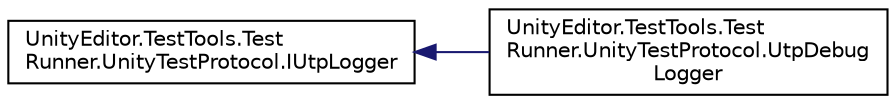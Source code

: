 digraph "Graphical Class Hierarchy"
{
 // LATEX_PDF_SIZE
  edge [fontname="Helvetica",fontsize="10",labelfontname="Helvetica",labelfontsize="10"];
  node [fontname="Helvetica",fontsize="10",shape=record];
  rankdir="LR";
  Node0 [label="UnityEditor.TestTools.Test\lRunner.UnityTestProtocol.IUtpLogger",height=0.2,width=0.4,color="black", fillcolor="white", style="filled",URL="$interface_unity_editor_1_1_test_tools_1_1_test_runner_1_1_unity_test_protocol_1_1_i_utp_logger.html",tooltip=" "];
  Node0 -> Node1 [dir="back",color="midnightblue",fontsize="10",style="solid",fontname="Helvetica"];
  Node1 [label="UnityEditor.TestTools.Test\lRunner.UnityTestProtocol.UtpDebug\lLogger",height=0.2,width=0.4,color="black", fillcolor="white", style="filled",URL="$class_unity_editor_1_1_test_tools_1_1_test_runner_1_1_unity_test_protocol_1_1_utp_debug_logger.html",tooltip=" "];
}

